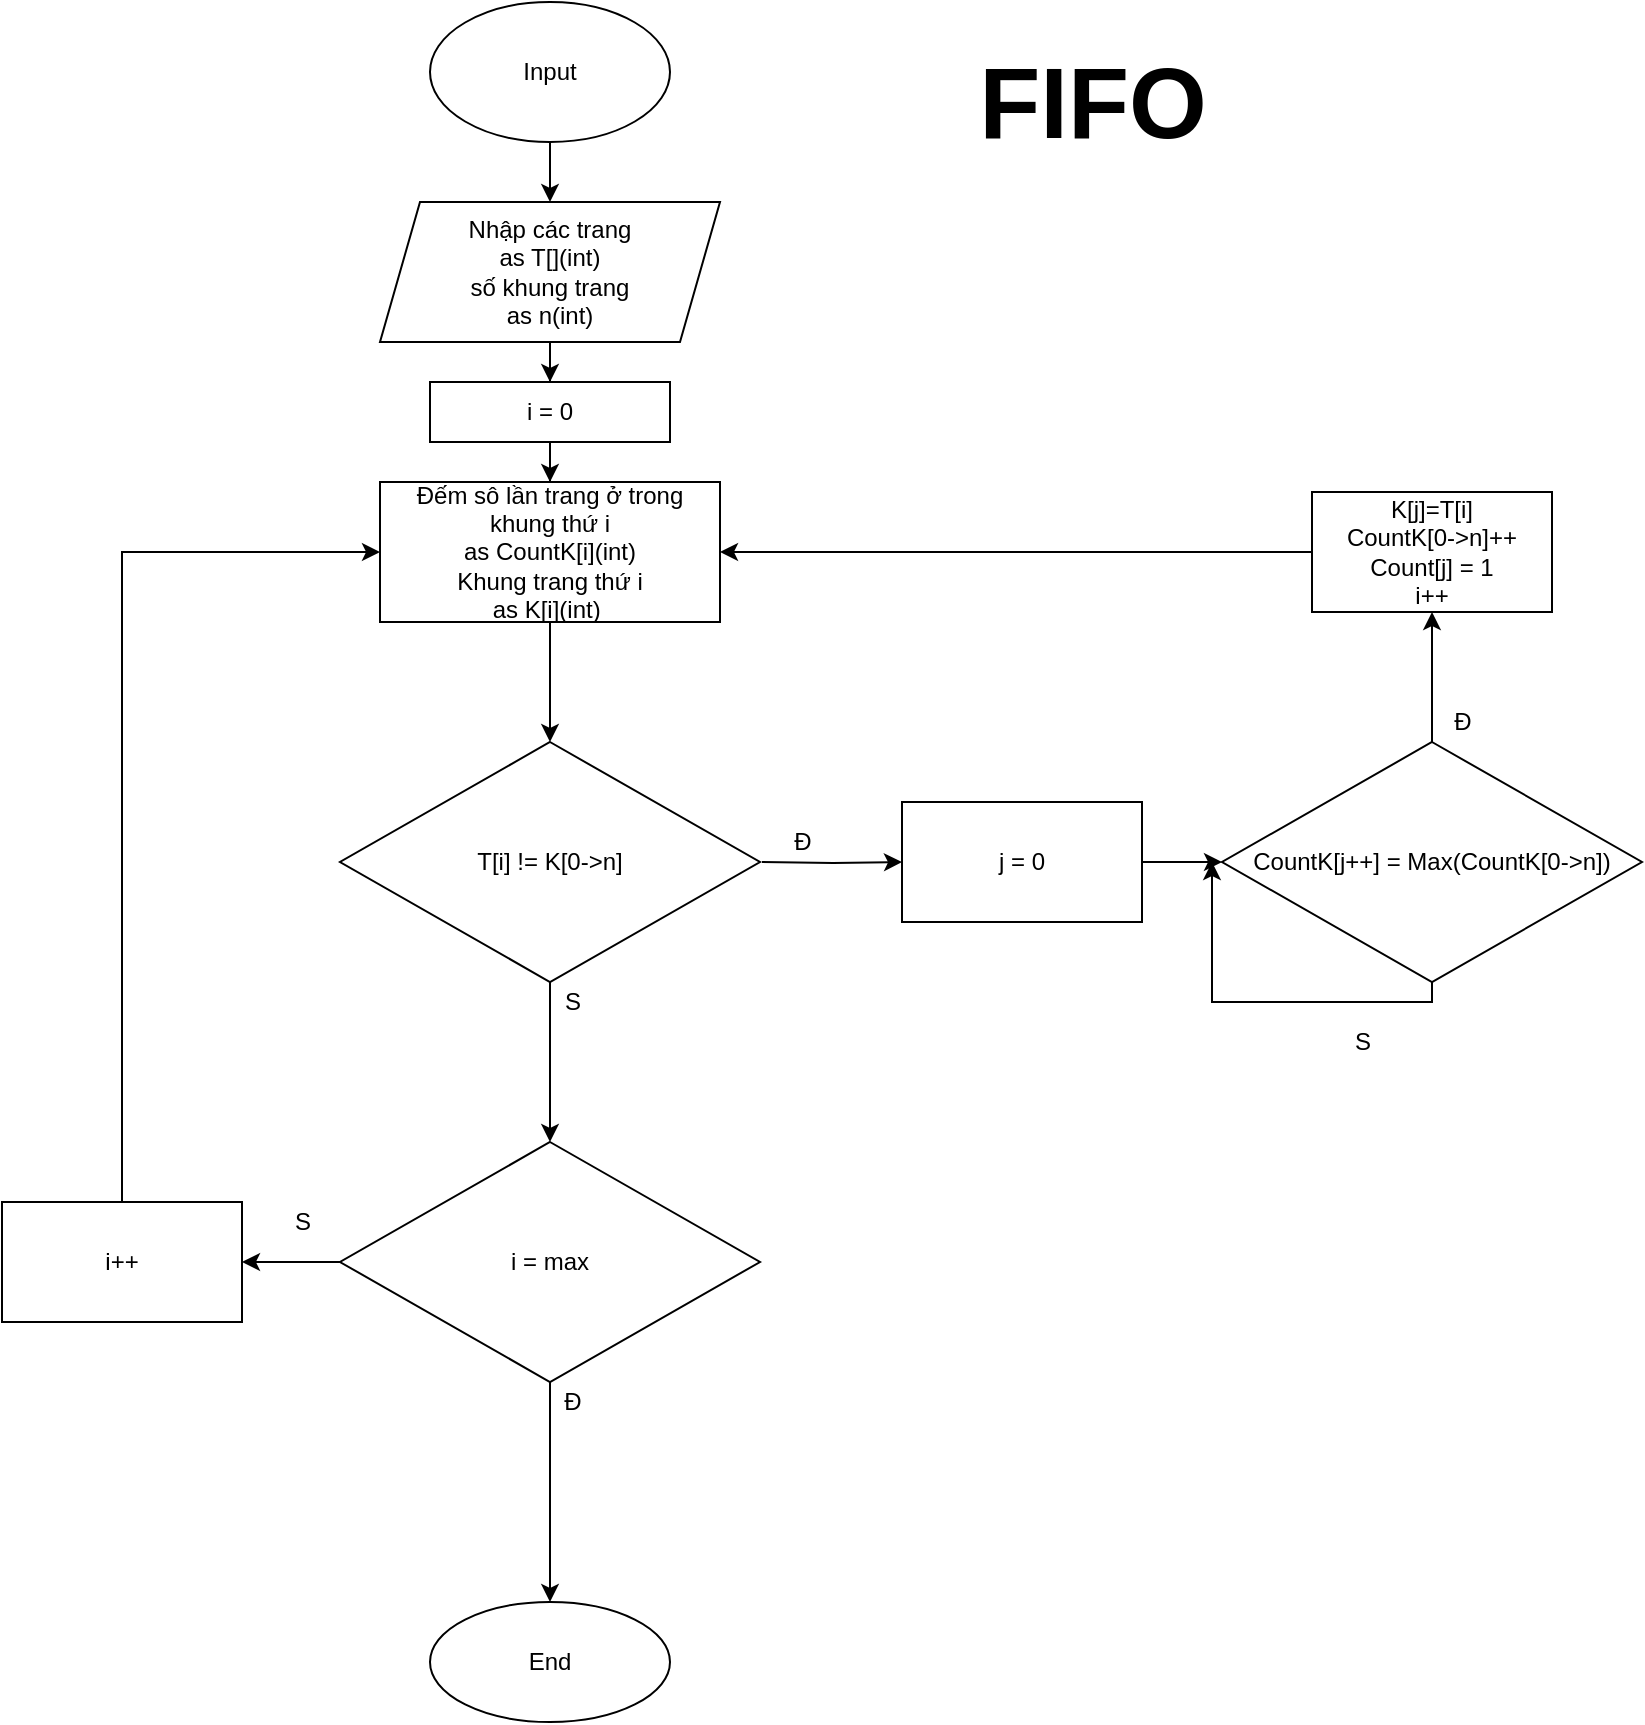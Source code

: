 <mxfile version="15.7.0" type="github">
  <diagram id="bsCOeCJd2JvCUoFlJV8z" name="Page-1">
    <mxGraphModel dx="1564" dy="920" grid="1" gridSize="10" guides="1" tooltips="1" connect="1" arrows="1" fold="1" page="1" pageScale="1" pageWidth="827" pageHeight="1169" math="0" shadow="0">
      <root>
        <mxCell id="0" />
        <mxCell id="1" parent="0" />
        <mxCell id="pbB7BSJ25sKXfuNgXTw6-3" style="edgeStyle=orthogonalEdgeStyle;rounded=0;orthogonalLoop=1;jettySize=auto;html=1;entryX=0.5;entryY=0;entryDx=0;entryDy=0;" parent="1" source="pbB7BSJ25sKXfuNgXTw6-1" target="pbB7BSJ25sKXfuNgXTw6-2" edge="1">
          <mxGeometry relative="1" as="geometry" />
        </mxCell>
        <mxCell id="pbB7BSJ25sKXfuNgXTw6-1" value="Input" style="ellipse;whiteSpace=wrap;html=1;" parent="1" vertex="1">
          <mxGeometry x="219" y="20" width="120" height="70" as="geometry" />
        </mxCell>
        <mxCell id="OPKnmsIDtJbLCiZTottz-5" value="" style="edgeStyle=orthogonalEdgeStyle;rounded=0;orthogonalLoop=1;jettySize=auto;html=1;" edge="1" parent="1" source="pbB7BSJ25sKXfuNgXTw6-2" target="OPKnmsIDtJbLCiZTottz-2">
          <mxGeometry relative="1" as="geometry" />
        </mxCell>
        <mxCell id="pbB7BSJ25sKXfuNgXTw6-2" value="Nhập các trang &lt;br&gt;as T[](int)&lt;br&gt;số khung trang &lt;br&gt;as n(int)" style="shape=parallelogram;perimeter=parallelogramPerimeter;whiteSpace=wrap;html=1;fixedSize=1;" parent="1" vertex="1">
          <mxGeometry x="194" y="120" width="170" height="70" as="geometry" />
        </mxCell>
        <mxCell id="pbB7BSJ25sKXfuNgXTw6-8" value="" style="edgeStyle=orthogonalEdgeStyle;rounded=0;orthogonalLoop=1;jettySize=auto;html=1;" parent="1" source="pbB7BSJ25sKXfuNgXTw6-4" target="pbB7BSJ25sKXfuNgXTw6-7" edge="1">
          <mxGeometry relative="1" as="geometry" />
        </mxCell>
        <mxCell id="pbB7BSJ25sKXfuNgXTw6-4" value="Đếm sô lần trang ở trong khung thứ i &lt;br&gt;as CountK[i](int)&lt;br&gt;Khung trang thứ i &lt;br&gt;as K[i](int)&amp;nbsp;" style="whiteSpace=wrap;html=1;" parent="1" vertex="1">
          <mxGeometry x="194" y="260" width="170" height="70" as="geometry" />
        </mxCell>
        <mxCell id="pbB7BSJ25sKXfuNgXTw6-29" value="" style="edgeStyle=orthogonalEdgeStyle;rounded=0;orthogonalLoop=1;jettySize=auto;html=1;" parent="1" source="pbB7BSJ25sKXfuNgXTw6-7" target="pbB7BSJ25sKXfuNgXTw6-28" edge="1">
          <mxGeometry relative="1" as="geometry" />
        </mxCell>
        <mxCell id="pbB7BSJ25sKXfuNgXTw6-7" value="T[i] != K[0-&amp;gt;n]" style="rhombus;whiteSpace=wrap;html=1;" parent="1" vertex="1">
          <mxGeometry x="174" y="390" width="210" height="120" as="geometry" />
        </mxCell>
        <mxCell id="pbB7BSJ25sKXfuNgXTw6-19" style="edgeStyle=orthogonalEdgeStyle;rounded=0;orthogonalLoop=1;jettySize=auto;html=1;" parent="1" source="pbB7BSJ25sKXfuNgXTw6-10" edge="1">
          <mxGeometry relative="1" as="geometry">
            <mxPoint x="610" y="450" as="targetPoint" />
            <Array as="points">
              <mxPoint x="720" y="520" />
              <mxPoint x="610" y="520" />
            </Array>
          </mxGeometry>
        </mxCell>
        <mxCell id="pbB7BSJ25sKXfuNgXTw6-24" value="" style="edgeStyle=orthogonalEdgeStyle;rounded=0;orthogonalLoop=1;jettySize=auto;html=1;" parent="1" source="pbB7BSJ25sKXfuNgXTw6-10" target="pbB7BSJ25sKXfuNgXTw6-23" edge="1">
          <mxGeometry relative="1" as="geometry" />
        </mxCell>
        <mxCell id="pbB7BSJ25sKXfuNgXTw6-10" value="CountK[j++] = Max(CountK[0-&amp;gt;n])" style="rhombus;whiteSpace=wrap;html=1;" parent="1" vertex="1">
          <mxGeometry x="615" y="390" width="210" height="120" as="geometry" />
        </mxCell>
        <mxCell id="pbB7BSJ25sKXfuNgXTw6-16" value="" style="edgeStyle=orthogonalEdgeStyle;rounded=0;orthogonalLoop=1;jettySize=auto;html=1;" parent="1" target="pbB7BSJ25sKXfuNgXTw6-15" edge="1">
          <mxGeometry relative="1" as="geometry">
            <mxPoint x="385" y="450" as="sourcePoint" />
          </mxGeometry>
        </mxCell>
        <mxCell id="pbB7BSJ25sKXfuNgXTw6-12" value="Đ" style="text;html=1;align=center;verticalAlign=middle;resizable=0;points=[];autosize=1;strokeColor=none;fillColor=none;" parent="1" vertex="1">
          <mxGeometry x="395" y="430" width="20" height="20" as="geometry" />
        </mxCell>
        <mxCell id="pbB7BSJ25sKXfuNgXTw6-17" style="edgeStyle=orthogonalEdgeStyle;rounded=0;orthogonalLoop=1;jettySize=auto;html=1;entryX=0;entryY=0.5;entryDx=0;entryDy=0;" parent="1" source="pbB7BSJ25sKXfuNgXTw6-15" target="pbB7BSJ25sKXfuNgXTw6-10" edge="1">
          <mxGeometry relative="1" as="geometry" />
        </mxCell>
        <mxCell id="pbB7BSJ25sKXfuNgXTw6-15" value="j = 0" style="whiteSpace=wrap;html=1;" parent="1" vertex="1">
          <mxGeometry x="455" y="420" width="120" height="60" as="geometry" />
        </mxCell>
        <mxCell id="pbB7BSJ25sKXfuNgXTw6-20" value="S" style="text;html=1;align=center;verticalAlign=middle;resizable=0;points=[];autosize=1;strokeColor=none;fillColor=none;" parent="1" vertex="1">
          <mxGeometry x="675" y="530" width="20" height="20" as="geometry" />
        </mxCell>
        <mxCell id="pbB7BSJ25sKXfuNgXTw6-26" style="edgeStyle=orthogonalEdgeStyle;rounded=0;orthogonalLoop=1;jettySize=auto;html=1;entryX=1;entryY=0.5;entryDx=0;entryDy=0;" parent="1" source="pbB7BSJ25sKXfuNgXTw6-23" target="pbB7BSJ25sKXfuNgXTw6-4" edge="1">
          <mxGeometry relative="1" as="geometry" />
        </mxCell>
        <mxCell id="pbB7BSJ25sKXfuNgXTw6-23" value="K[j]=T[i]&lt;br&gt;CountK[0-&amp;gt;n]++&lt;br&gt;Count[j] = 1&lt;br&gt;i++" style="whiteSpace=wrap;html=1;" parent="1" vertex="1">
          <mxGeometry x="660" y="265" width="120" height="60" as="geometry" />
        </mxCell>
        <mxCell id="pbB7BSJ25sKXfuNgXTw6-25" value="Đ" style="text;html=1;align=center;verticalAlign=middle;resizable=0;points=[];autosize=1;strokeColor=none;fillColor=none;" parent="1" vertex="1">
          <mxGeometry x="725" y="370" width="20" height="20" as="geometry" />
        </mxCell>
        <mxCell id="pbB7BSJ25sKXfuNgXTw6-33" value="" style="edgeStyle=orthogonalEdgeStyle;rounded=0;orthogonalLoop=1;jettySize=auto;html=1;" parent="1" source="pbB7BSJ25sKXfuNgXTw6-28" target="pbB7BSJ25sKXfuNgXTw6-32" edge="1">
          <mxGeometry relative="1" as="geometry" />
        </mxCell>
        <mxCell id="pbB7BSJ25sKXfuNgXTw6-35" value="" style="edgeStyle=orthogonalEdgeStyle;rounded=0;orthogonalLoop=1;jettySize=auto;html=1;" parent="1" source="pbB7BSJ25sKXfuNgXTw6-28" target="pbB7BSJ25sKXfuNgXTw6-34" edge="1">
          <mxGeometry relative="1" as="geometry" />
        </mxCell>
        <mxCell id="pbB7BSJ25sKXfuNgXTw6-28" value="i = max" style="rhombus;whiteSpace=wrap;html=1;" parent="1" vertex="1">
          <mxGeometry x="174" y="590" width="210" height="120" as="geometry" />
        </mxCell>
        <mxCell id="pbB7BSJ25sKXfuNgXTw6-31" value="S" style="text;html=1;align=center;verticalAlign=middle;resizable=0;points=[];autosize=1;strokeColor=none;fillColor=none;" parent="1" vertex="1">
          <mxGeometry x="145" y="620" width="20" height="20" as="geometry" />
        </mxCell>
        <mxCell id="pbB7BSJ25sKXfuNgXTw6-32" value="End" style="ellipse;whiteSpace=wrap;html=1;" parent="1" vertex="1">
          <mxGeometry x="219" y="820" width="120" height="60" as="geometry" />
        </mxCell>
        <mxCell id="pbB7BSJ25sKXfuNgXTw6-36" style="edgeStyle=orthogonalEdgeStyle;rounded=0;orthogonalLoop=1;jettySize=auto;html=1;entryX=0;entryY=0.5;entryDx=0;entryDy=0;" parent="1" source="pbB7BSJ25sKXfuNgXTw6-34" target="pbB7BSJ25sKXfuNgXTw6-4" edge="1">
          <mxGeometry relative="1" as="geometry">
            <mxPoint x="65" y="300" as="targetPoint" />
            <Array as="points">
              <mxPoint x="65" y="295" />
            </Array>
          </mxGeometry>
        </mxCell>
        <mxCell id="pbB7BSJ25sKXfuNgXTw6-34" value="i++" style="whiteSpace=wrap;html=1;" parent="1" vertex="1">
          <mxGeometry x="5" y="620" width="120" height="60" as="geometry" />
        </mxCell>
        <mxCell id="pbB7BSJ25sKXfuNgXTw6-37" value="Đ" style="text;html=1;align=center;verticalAlign=middle;resizable=0;points=[];autosize=1;strokeColor=none;fillColor=none;" parent="1" vertex="1">
          <mxGeometry x="280" y="710" width="20" height="20" as="geometry" />
        </mxCell>
        <mxCell id="OPKnmsIDtJbLCiZTottz-1" value="S" style="text;html=1;align=center;verticalAlign=middle;resizable=0;points=[];autosize=1;strokeColor=none;fillColor=none;" vertex="1" parent="1">
          <mxGeometry x="280" y="510" width="20" height="20" as="geometry" />
        </mxCell>
        <mxCell id="OPKnmsIDtJbLCiZTottz-4" value="" style="edgeStyle=orthogonalEdgeStyle;rounded=0;orthogonalLoop=1;jettySize=auto;html=1;" edge="1" parent="1" source="OPKnmsIDtJbLCiZTottz-2" target="pbB7BSJ25sKXfuNgXTw6-4">
          <mxGeometry relative="1" as="geometry" />
        </mxCell>
        <mxCell id="OPKnmsIDtJbLCiZTottz-2" value="i = 0" style="rounded=0;whiteSpace=wrap;html=1;" vertex="1" parent="1">
          <mxGeometry x="219" y="210" width="120" height="30" as="geometry" />
        </mxCell>
        <mxCell id="OPKnmsIDtJbLCiZTottz-6" value="&lt;b&gt;&lt;font style=&quot;font-size: 50px&quot;&gt;FIFO&lt;/font&gt;&lt;/b&gt;" style="text;html=1;align=center;verticalAlign=middle;resizable=0;points=[];autosize=1;strokeColor=none;fillColor=none;" vertex="1" parent="1">
          <mxGeometry x="485" y="55" width="130" height="30" as="geometry" />
        </mxCell>
      </root>
    </mxGraphModel>
  </diagram>
</mxfile>
